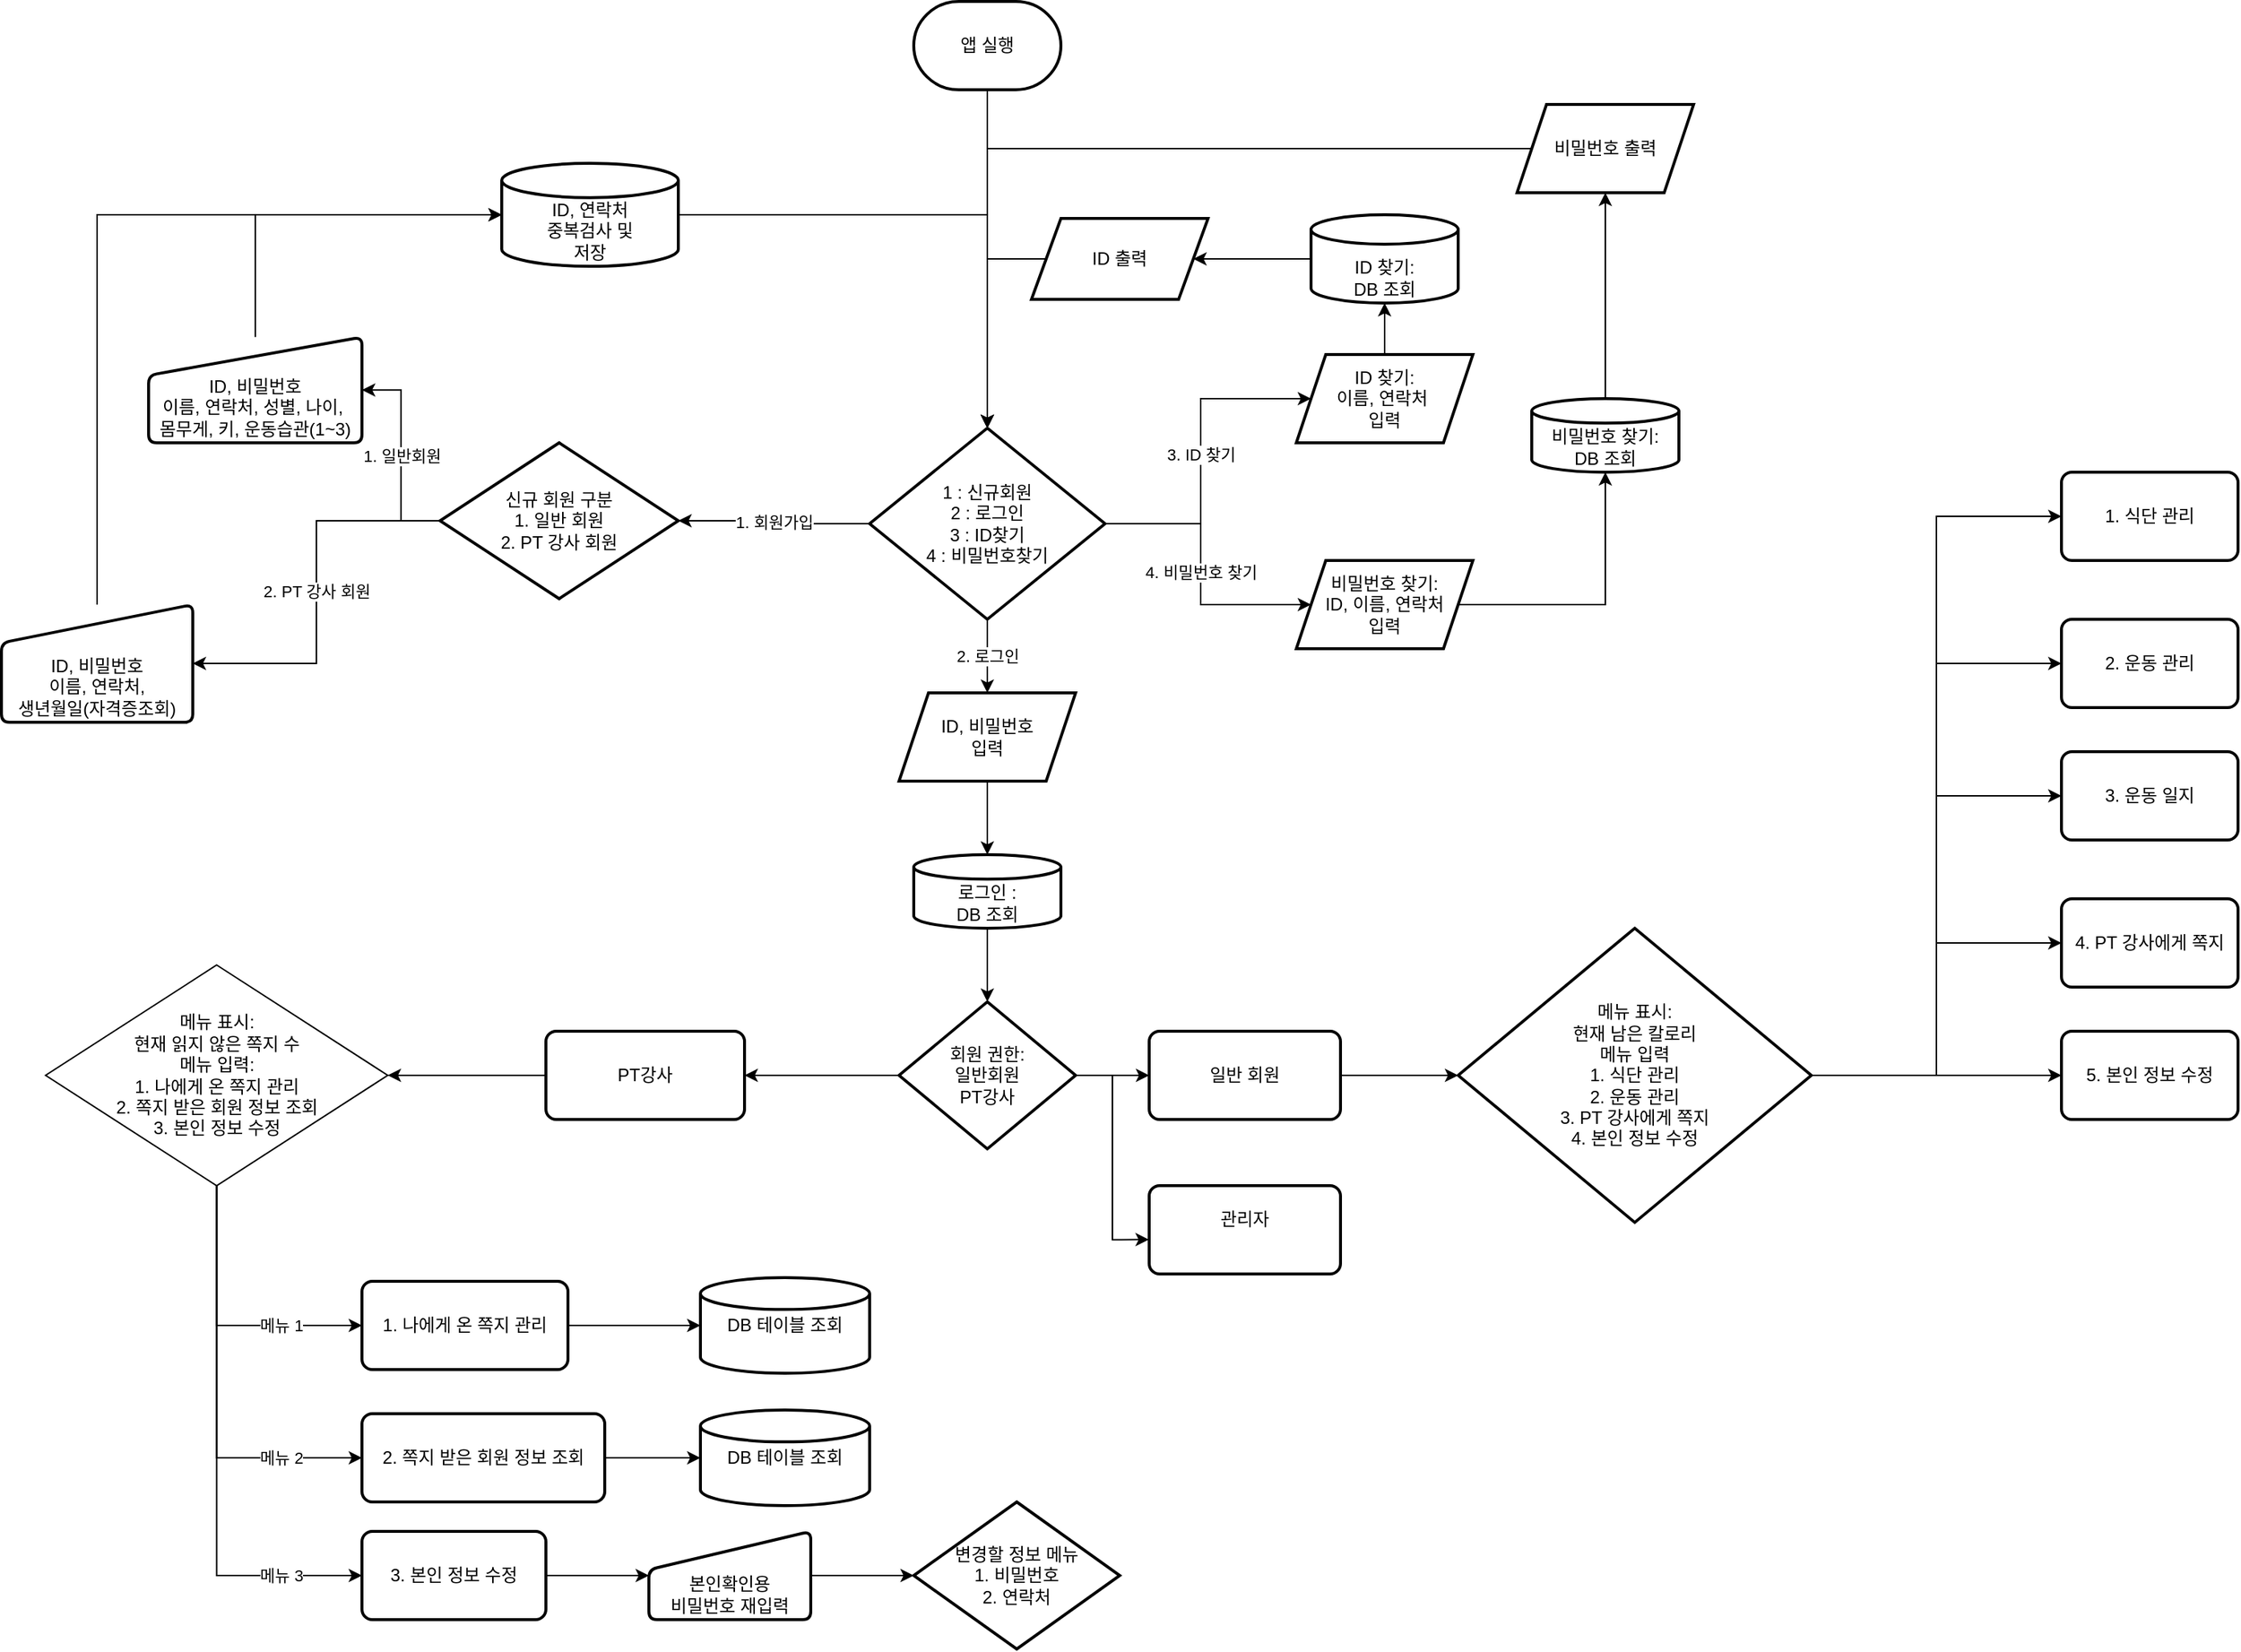<mxfile version="24.6.4" type="device">
  <diagram name="페이지-1" id="w-7bJfR7nvVKTc9TRFa_">
    <mxGraphModel dx="1582" dy="1771" grid="1" gridSize="10" guides="1" tooltips="1" connect="1" arrows="1" fold="1" page="1" pageScale="1" pageWidth="827" pageHeight="1169" math="0" shadow="0">
      <root>
        <mxCell id="0" />
        <mxCell id="1" parent="0" />
        <mxCell id="rBv40_DbePplf0dnozrN-10" value="" style="edgeStyle=orthogonalEdgeStyle;rounded=0;orthogonalLoop=1;jettySize=auto;html=1;" parent="1" source="rBv40_DbePplf0dnozrN-1" target="rBv40_DbePplf0dnozrN-2" edge="1">
          <mxGeometry relative="1" as="geometry" />
        </mxCell>
        <mxCell id="rBv40_DbePplf0dnozrN-1" value="앱 실행" style="strokeWidth=2;html=1;shape=mxgraph.flowchart.terminator;whiteSpace=wrap;" parent="1" vertex="1">
          <mxGeometry x="100" y="-80" width="100" height="60" as="geometry" />
        </mxCell>
        <mxCell id="rBv40_DbePplf0dnozrN-6" value="1. 회원가입" style="edgeStyle=orthogonalEdgeStyle;rounded=0;orthogonalLoop=1;jettySize=auto;html=1;" parent="1" source="rBv40_DbePplf0dnozrN-2" target="rBv40_DbePplf0dnozrN-3" edge="1">
          <mxGeometry relative="1" as="geometry" />
        </mxCell>
        <mxCell id="rBv40_DbePplf0dnozrN-12" value="2. 로그인" style="edgeStyle=orthogonalEdgeStyle;rounded=0;orthogonalLoop=1;jettySize=auto;html=1;" parent="1" source="rBv40_DbePplf0dnozrN-2" target="rBv40_DbePplf0dnozrN-11" edge="1">
          <mxGeometry relative="1" as="geometry" />
        </mxCell>
        <mxCell id="rBv40_DbePplf0dnozrN-14" value="3. ID 찾기" style="edgeStyle=orthogonalEdgeStyle;rounded=0;orthogonalLoop=1;jettySize=auto;html=1;" parent="1" source="rBv40_DbePplf0dnozrN-2" target="rBv40_DbePplf0dnozrN-13" edge="1">
          <mxGeometry relative="1" as="geometry" />
        </mxCell>
        <mxCell id="rBv40_DbePplf0dnozrN-16" value="4. 비밀번호 찾기" style="edgeStyle=orthogonalEdgeStyle;rounded=0;orthogonalLoop=1;jettySize=auto;html=1;" parent="1" source="rBv40_DbePplf0dnozrN-2" target="rBv40_DbePplf0dnozrN-15" edge="1">
          <mxGeometry relative="1" as="geometry" />
        </mxCell>
        <mxCell id="rBv40_DbePplf0dnozrN-2" value="&lt;div&gt;1 : 신규회원&lt;/div&gt;&lt;div&gt;2 : 로그인&lt;/div&gt;&lt;div&gt;3 : ID찾기&lt;/div&gt;&lt;div&gt;4 : 비밀번호찾기&lt;/div&gt;" style="strokeWidth=2;html=1;shape=mxgraph.flowchart.decision;whiteSpace=wrap;rounded=1;size=26;arcSize=11;verticalAlign=middle;align=center;" parent="1" vertex="1">
          <mxGeometry x="70" y="210" width="160" height="130" as="geometry" />
        </mxCell>
        <mxCell id="WP8uK_1YEPMtT4Iq28Pu-6" value="1. 일반회원" style="edgeStyle=orthogonalEdgeStyle;rounded=0;orthogonalLoop=1;jettySize=auto;html=1;exitX=0;exitY=0.5;exitDx=0;exitDy=0;entryX=1;entryY=0.5;entryDx=0;entryDy=0;" parent="1" source="rBv40_DbePplf0dnozrN-3" target="WP8uK_1YEPMtT4Iq28Pu-5" edge="1">
          <mxGeometry relative="1" as="geometry" />
        </mxCell>
        <mxCell id="WP8uK_1YEPMtT4Iq28Pu-8" value="2. PT 강사 회원" style="edgeStyle=orthogonalEdgeStyle;rounded=0;orthogonalLoop=1;jettySize=auto;html=1;entryX=1;entryY=0.5;entryDx=0;entryDy=0;" parent="1" source="rBv40_DbePplf0dnozrN-3" target="WP8uK_1YEPMtT4Iq28Pu-7" edge="1">
          <mxGeometry relative="1" as="geometry" />
        </mxCell>
        <mxCell id="rBv40_DbePplf0dnozrN-3" value="신규 회원 구분&lt;div&gt;1. 일반 회원&lt;/div&gt;&lt;div&gt;2. PT 강사 회원&lt;/div&gt;" style="shape=mxgraph.flowchart.decision;html=1;strokeWidth=2;whiteSpace=wrap;rounded=1;arcSize=11;size=26;" parent="1" vertex="1">
          <mxGeometry x="-221.94" y="220" width="161.94" height="106" as="geometry" />
        </mxCell>
        <mxCell id="rBv40_DbePplf0dnozrN-9" value="" style="edgeStyle=orthogonalEdgeStyle;rounded=0;orthogonalLoop=1;jettySize=auto;html=1;exitX=1;exitY=0.5;exitDx=0;exitDy=0;entryX=0.5;entryY=0;entryDx=0;entryDy=0;entryPerimeter=0;" parent="1" source="rBv40_DbePplf0dnozrN-29" target="rBv40_DbePplf0dnozrN-2" edge="1">
          <mxGeometry relative="1" as="geometry">
            <mxPoint x="-20" y="107.5" as="sourcePoint" />
          </mxGeometry>
        </mxCell>
        <mxCell id="rBv40_DbePplf0dnozrN-39" style="edgeStyle=orthogonalEdgeStyle;rounded=0;orthogonalLoop=1;jettySize=auto;html=1;exitX=0.5;exitY=1;exitDx=0;exitDy=0;entryX=0.5;entryY=0;entryDx=0;entryDy=0;" parent="1" source="rBv40_DbePplf0dnozrN-11" target="rBv40_DbePplf0dnozrN-35" edge="1">
          <mxGeometry relative="1" as="geometry" />
        </mxCell>
        <mxCell id="rBv40_DbePplf0dnozrN-11" value="ID, 비밀번호&lt;div&gt;입력&lt;/div&gt;" style="shape=parallelogram;perimeter=parallelogramPerimeter;whiteSpace=wrap;html=1;fixedSize=1;strokeWidth=2;" parent="1" vertex="1">
          <mxGeometry x="90" y="390" width="120" height="60" as="geometry" />
        </mxCell>
        <mxCell id="rBv40_DbePplf0dnozrN-18" value="" style="edgeStyle=orthogonalEdgeStyle;rounded=0;orthogonalLoop=1;jettySize=auto;html=1;entryX=0.5;entryY=1;entryDx=0;entryDy=0;" parent="1" source="rBv40_DbePplf0dnozrN-13" target="rBv40_DbePplf0dnozrN-25" edge="1">
          <mxGeometry relative="1" as="geometry" />
        </mxCell>
        <mxCell id="rBv40_DbePplf0dnozrN-13" value="ID 찾기:&lt;div&gt;이름, 연락처&amp;nbsp;&lt;/div&gt;&lt;div&gt;입력&lt;/div&gt;" style="shape=parallelogram;perimeter=parallelogramPerimeter;whiteSpace=wrap;html=1;fixedSize=1;strokeWidth=2;" parent="1" vertex="1">
          <mxGeometry x="360" y="160" width="120" height="60" as="geometry" />
        </mxCell>
        <mxCell id="rBv40_DbePplf0dnozrN-21" value="" style="edgeStyle=orthogonalEdgeStyle;rounded=0;orthogonalLoop=1;jettySize=auto;html=1;" parent="1" source="rBv40_DbePplf0dnozrN-24" target="rBv40_DbePplf0dnozrN-20" edge="1">
          <mxGeometry relative="1" as="geometry" />
        </mxCell>
        <mxCell id="rBv40_DbePplf0dnozrN-15" value="비밀번호 찾기:&lt;br&gt;ID, 이름, 연락처&lt;div&gt;입력&lt;/div&gt;" style="shape=parallelogram;perimeter=parallelogramPerimeter;whiteSpace=wrap;html=1;fixedSize=1;strokeWidth=2;" parent="1" vertex="1">
          <mxGeometry x="360" y="300" width="120" height="60" as="geometry" />
        </mxCell>
        <mxCell id="rBv40_DbePplf0dnozrN-17" value="ID 출력" style="shape=parallelogram;perimeter=parallelogramPerimeter;whiteSpace=wrap;html=1;fixedSize=1;strokeWidth=2;" parent="1" vertex="1">
          <mxGeometry x="180" y="67.5" width="120" height="55" as="geometry" />
        </mxCell>
        <mxCell id="rBv40_DbePplf0dnozrN-20" value="비밀번호 출력" style="shape=parallelogram;perimeter=parallelogramPerimeter;whiteSpace=wrap;html=1;fixedSize=1;strokeWidth=2;" parent="1" vertex="1">
          <mxGeometry x="510" y="-10" width="120" height="60" as="geometry" />
        </mxCell>
        <mxCell id="rBv40_DbePplf0dnozrN-22" style="edgeStyle=orthogonalEdgeStyle;rounded=0;orthogonalLoop=1;jettySize=auto;html=1;exitX=0;exitY=0.5;exitDx=0;exitDy=0;entryX=0.5;entryY=0;entryDx=0;entryDy=0;entryPerimeter=0;" parent="1" source="rBv40_DbePplf0dnozrN-20" target="rBv40_DbePplf0dnozrN-2" edge="1">
          <mxGeometry relative="1" as="geometry" />
        </mxCell>
        <mxCell id="rBv40_DbePplf0dnozrN-23" value="" style="edgeStyle=orthogonalEdgeStyle;rounded=0;orthogonalLoop=1;jettySize=auto;html=1;" parent="1" source="rBv40_DbePplf0dnozrN-15" target="rBv40_DbePplf0dnozrN-24" edge="1">
          <mxGeometry relative="1" as="geometry">
            <mxPoint x="450" y="330" as="sourcePoint" />
            <mxPoint x="550" y="80" as="targetPoint" />
          </mxGeometry>
        </mxCell>
        <mxCell id="rBv40_DbePplf0dnozrN-24" value="&lt;div&gt;비밀번호 찾기:&lt;/div&gt;DB 조회" style="rounded=1;whiteSpace=wrap;html=1;absoluteArcSize=1;arcSize=14;strokeWidth=2;shape=mxgraph.flowchart.database;verticalAlign=bottom;" parent="1" vertex="1">
          <mxGeometry x="520" y="190" width="100" height="50" as="geometry" />
        </mxCell>
        <mxCell id="rBv40_DbePplf0dnozrN-27" style="edgeStyle=orthogonalEdgeStyle;rounded=0;orthogonalLoop=1;jettySize=auto;html=1;exitX=0;exitY=0.5;exitDx=0;exitDy=0;entryX=1;entryY=0.5;entryDx=0;entryDy=0;" parent="1" source="rBv40_DbePplf0dnozrN-25" target="rBv40_DbePplf0dnozrN-17" edge="1">
          <mxGeometry relative="1" as="geometry" />
        </mxCell>
        <mxCell id="rBv40_DbePplf0dnozrN-25" value="&lt;div&gt;ID 찾기:&lt;/div&gt;DB 조회" style="rounded=1;whiteSpace=wrap;html=1;absoluteArcSize=1;arcSize=14;strokeWidth=2;shape=mxgraph.flowchart.database;verticalAlign=bottom;horizontal=1;" parent="1" vertex="1">
          <mxGeometry x="370" y="65" width="100" height="60" as="geometry" />
        </mxCell>
        <mxCell id="rBv40_DbePplf0dnozrN-29" value="&lt;div&gt;ID, 연락처&lt;/div&gt;&lt;div&gt;중복검사 및&lt;/div&gt;&lt;div&gt;저장&lt;/div&gt;" style="rounded=1;whiteSpace=wrap;html=1;absoluteArcSize=1;arcSize=14;strokeWidth=2;shape=mxgraph.flowchart.database;verticalAlign=bottom;" parent="1" vertex="1">
          <mxGeometry x="-180" y="30" width="120" height="70" as="geometry" />
        </mxCell>
        <mxCell id="rBv40_DbePplf0dnozrN-32" style="edgeStyle=orthogonalEdgeStyle;rounded=0;orthogonalLoop=1;jettySize=auto;html=1;entryX=0.5;entryY=0;entryDx=0;entryDy=0;entryPerimeter=0;exitX=0;exitY=0.5;exitDx=0;exitDy=0;" parent="1" source="rBv40_DbePplf0dnozrN-17" target="rBv40_DbePplf0dnozrN-2" edge="1">
          <mxGeometry relative="1" as="geometry">
            <Array as="points">
              <mxPoint x="150" y="95" />
            </Array>
          </mxGeometry>
        </mxCell>
        <mxCell id="rBv40_DbePplf0dnozrN-41" value="" style="edgeStyle=orthogonalEdgeStyle;rounded=0;orthogonalLoop=1;jettySize=auto;html=1;" parent="1" source="rBv40_DbePplf0dnozrN-35" target="rBv40_DbePplf0dnozrN-40" edge="1">
          <mxGeometry relative="1" as="geometry" />
        </mxCell>
        <mxCell id="rBv40_DbePplf0dnozrN-35" value="로그인 :&lt;div&gt;DB 조회&lt;/div&gt;" style="rounded=1;whiteSpace=wrap;html=1;absoluteArcSize=1;arcSize=14;strokeWidth=2;shape=mxgraph.flowchart.database;verticalAlign=bottom;" parent="1" vertex="1">
          <mxGeometry x="100" y="500" width="100" height="50" as="geometry" />
        </mxCell>
        <mxCell id="WP8uK_1YEPMtT4Iq28Pu-3" style="edgeStyle=orthogonalEdgeStyle;rounded=0;orthogonalLoop=1;jettySize=auto;html=1;exitX=1;exitY=0.5;exitDx=0;exitDy=0;exitPerimeter=0;" parent="1" source="rBv40_DbePplf0dnozrN-40" target="WP8uK_1YEPMtT4Iq28Pu-1" edge="1">
          <mxGeometry relative="1" as="geometry" />
        </mxCell>
        <mxCell id="WP8uK_1YEPMtT4Iq28Pu-4" style="edgeStyle=orthogonalEdgeStyle;rounded=0;orthogonalLoop=1;jettySize=auto;html=1;exitX=0;exitY=0.5;exitDx=0;exitDy=0;exitPerimeter=0;entryX=0;entryY=0.5;entryDx=0;entryDy=0;" parent="1" source="rBv40_DbePplf0dnozrN-40" target="WP8uK_1YEPMtT4Iq28Pu-2" edge="1">
          <mxGeometry relative="1" as="geometry" />
        </mxCell>
        <mxCell id="rBv40_DbePplf0dnozrN-40" value="회원 권한:&lt;div&gt;일반회원&lt;/div&gt;&lt;div&gt;PT강사&lt;/div&gt;" style="strokeWidth=2;html=1;shape=mxgraph.flowchart.decision;whiteSpace=wrap;" parent="1" vertex="1">
          <mxGeometry x="90" y="600" width="120" height="100" as="geometry" />
        </mxCell>
        <mxCell id="WP8uK_1YEPMtT4Iq28Pu-22" style="edgeStyle=orthogonalEdgeStyle;rounded=0;orthogonalLoop=1;jettySize=auto;html=1;entryX=0;entryY=0.5;entryDx=0;entryDy=0;" parent="1" source="WP8uK_1YEPMtT4Iq28Pu-1" target="WP8uK_1YEPMtT4Iq28Pu-21" edge="1">
          <mxGeometry relative="1" as="geometry" />
        </mxCell>
        <mxCell id="WP8uK_1YEPMtT4Iq28Pu-1" value="일반 회원" style="rounded=1;whiteSpace=wrap;html=1;absoluteArcSize=1;arcSize=14;strokeWidth=2;" parent="1" vertex="1">
          <mxGeometry x="260" y="620" width="130" height="60" as="geometry" />
        </mxCell>
        <mxCell id="WP8uK_1YEPMtT4Iq28Pu-24" value="" style="edgeStyle=orthogonalEdgeStyle;rounded=0;orthogonalLoop=1;jettySize=auto;html=1;" parent="1" source="WP8uK_1YEPMtT4Iq28Pu-2" target="WP8uK_1YEPMtT4Iq28Pu-23" edge="1">
          <mxGeometry relative="1" as="geometry" />
        </mxCell>
        <mxCell id="WP8uK_1YEPMtT4Iq28Pu-2" value="PT강사" style="rounded=1;whiteSpace=wrap;html=1;direction=west;absoluteArcSize=1;arcSize=14;strokeWidth=2;" parent="1" vertex="1">
          <mxGeometry x="-150" y="620" width="135" height="60" as="geometry" />
        </mxCell>
        <mxCell id="WP8uK_1YEPMtT4Iq28Pu-5" value="ID, 비밀번호&lt;div&gt;이름, 연락처,&amp;nbsp;&lt;span style=&quot;background-color: initial;&quot;&gt;성별, 나이,&amp;nbsp;&lt;/span&gt;&lt;/div&gt;&lt;div&gt;몸무게, 키,&amp;nbsp;&lt;span style=&quot;background-color: initial;&quot;&gt;운동습관(1~3)&lt;/span&gt;&lt;/div&gt;" style="html=1;strokeWidth=2;shape=manualInput;whiteSpace=wrap;rounded=1;size=26;arcSize=11;verticalAlign=bottom;" parent="1" vertex="1">
          <mxGeometry x="-420" y="148.15" width="145" height="71.85" as="geometry" />
        </mxCell>
        <mxCell id="WP8uK_1YEPMtT4Iq28Pu-7" value="ID, 비밀번호&lt;div&gt;이름, 연락처,&lt;/div&gt;&lt;div&gt;생년월일(자격증조회)&lt;/div&gt;" style="html=1;strokeWidth=2;shape=manualInput;whiteSpace=wrap;rounded=1;size=26;arcSize=11;verticalAlign=bottom;" parent="1" vertex="1">
          <mxGeometry x="-520" y="330" width="130" height="80" as="geometry" />
        </mxCell>
        <mxCell id="WP8uK_1YEPMtT4Iq28Pu-13" style="edgeStyle=orthogonalEdgeStyle;rounded=0;orthogonalLoop=1;jettySize=auto;html=1;exitX=0.5;exitY=0;exitDx=0;exitDy=0;entryX=0;entryY=0.5;entryDx=0;entryDy=0;entryPerimeter=0;" parent="1" source="WP8uK_1YEPMtT4Iq28Pu-7" target="rBv40_DbePplf0dnozrN-29" edge="1">
          <mxGeometry relative="1" as="geometry" />
        </mxCell>
        <mxCell id="WP8uK_1YEPMtT4Iq28Pu-14" style="edgeStyle=orthogonalEdgeStyle;rounded=0;orthogonalLoop=1;jettySize=auto;html=1;exitX=0.5;exitY=0;exitDx=0;exitDy=0;entryX=0;entryY=0.5;entryDx=0;entryDy=0;entryPerimeter=0;" parent="1" source="WP8uK_1YEPMtT4Iq28Pu-5" target="rBv40_DbePplf0dnozrN-29" edge="1">
          <mxGeometry relative="1" as="geometry" />
        </mxCell>
        <mxCell id="WP8uK_1YEPMtT4Iq28Pu-33" style="edgeStyle=orthogonalEdgeStyle;rounded=0;orthogonalLoop=1;jettySize=auto;html=1;entryX=0;entryY=0.5;entryDx=0;entryDy=0;" parent="1" source="WP8uK_1YEPMtT4Iq28Pu-21" target="WP8uK_1YEPMtT4Iq28Pu-29" edge="1">
          <mxGeometry relative="1" as="geometry" />
        </mxCell>
        <mxCell id="WP8uK_1YEPMtT4Iq28Pu-34" style="edgeStyle=orthogonalEdgeStyle;rounded=0;orthogonalLoop=1;jettySize=auto;html=1;entryX=0;entryY=0.5;entryDx=0;entryDy=0;" parent="1" source="WP8uK_1YEPMtT4Iq28Pu-21" target="WP8uK_1YEPMtT4Iq28Pu-30" edge="1">
          <mxGeometry relative="1" as="geometry" />
        </mxCell>
        <mxCell id="WP8uK_1YEPMtT4Iq28Pu-35" style="edgeStyle=orthogonalEdgeStyle;rounded=0;orthogonalLoop=1;jettySize=auto;html=1;entryX=0;entryY=0.5;entryDx=0;entryDy=0;" parent="1" source="WP8uK_1YEPMtT4Iq28Pu-21" target="WP8uK_1YEPMtT4Iq28Pu-31" edge="1">
          <mxGeometry relative="1" as="geometry" />
        </mxCell>
        <mxCell id="WP8uK_1YEPMtT4Iq28Pu-36" style="edgeStyle=orthogonalEdgeStyle;rounded=0;orthogonalLoop=1;jettySize=auto;html=1;entryX=0;entryY=0.5;entryDx=0;entryDy=0;" parent="1" source="WP8uK_1YEPMtT4Iq28Pu-21" target="WP8uK_1YEPMtT4Iq28Pu-32" edge="1">
          <mxGeometry relative="1" as="geometry" />
        </mxCell>
        <mxCell id="WP8uK_1YEPMtT4Iq28Pu-38" style="edgeStyle=orthogonalEdgeStyle;rounded=0;orthogonalLoop=1;jettySize=auto;html=1;entryX=0;entryY=0.5;entryDx=0;entryDy=0;" parent="1" source="WP8uK_1YEPMtT4Iq28Pu-21" target="WP8uK_1YEPMtT4Iq28Pu-37" edge="1">
          <mxGeometry relative="1" as="geometry" />
        </mxCell>
        <mxCell id="WP8uK_1YEPMtT4Iq28Pu-21" value="&lt;div&gt;메뉴 표시:&lt;/div&gt;&lt;div&gt;현재 남은 칼로리&lt;/div&gt;메뉴 입력&lt;div&gt;1. 식단 관리&lt;/div&gt;&lt;div&gt;2. 운동 관리&lt;/div&gt;&lt;div&gt;3. PT 강사에게 쪽지&lt;/div&gt;&lt;div&gt;4. 본인 정보 수정&lt;/div&gt;" style="whiteSpace=wrap;html=1;strokeWidth=2;shape=mxgraph.flowchart.decision;" parent="1" vertex="1">
          <mxGeometry x="470" y="550" width="240" height="200" as="geometry" />
        </mxCell>
        <mxCell id="WP8uK_1YEPMtT4Iq28Pu-42" value="메뉴 1" style="edgeStyle=orthogonalEdgeStyle;rounded=0;orthogonalLoop=1;jettySize=auto;html=1;entryX=0;entryY=0.5;entryDx=0;entryDy=0;" parent="1" source="WP8uK_1YEPMtT4Iq28Pu-23" target="WP8uK_1YEPMtT4Iq28Pu-39" edge="1">
          <mxGeometry x="0.432" relative="1" as="geometry">
            <mxPoint as="offset" />
          </mxGeometry>
        </mxCell>
        <mxCell id="WP8uK_1YEPMtT4Iq28Pu-43" value="메뉴 3" style="edgeStyle=orthogonalEdgeStyle;rounded=0;orthogonalLoop=1;jettySize=auto;html=1;entryX=0;entryY=0.5;entryDx=0;entryDy=0;" parent="1" source="WP8uK_1YEPMtT4Iq28Pu-23" target="WP8uK_1YEPMtT4Iq28Pu-40" edge="1">
          <mxGeometry x="0.698" relative="1" as="geometry">
            <mxPoint as="offset" />
          </mxGeometry>
        </mxCell>
        <mxCell id="WP8uK_1YEPMtT4Iq28Pu-44" value="메뉴 2" style="edgeStyle=orthogonalEdgeStyle;rounded=0;orthogonalLoop=1;jettySize=auto;html=1;entryX=0;entryY=0.5;entryDx=0;entryDy=0;" parent="1" source="WP8uK_1YEPMtT4Iq28Pu-23" target="WP8uK_1YEPMtT4Iq28Pu-41" edge="1">
          <mxGeometry x="0.612" relative="1" as="geometry">
            <mxPoint as="offset" />
          </mxGeometry>
        </mxCell>
        <mxCell id="WP8uK_1YEPMtT4Iq28Pu-23" value="메뉴 표시:&lt;div&gt;현재 읽지 않은 쪽지 수&lt;/div&gt;&lt;div&gt;메뉴 입력:&lt;/div&gt;&lt;div&gt;1. 나에게 온 쪽지 관리&lt;/div&gt;&lt;div&gt;2. 쪽지 받은 회원 정보 조회&lt;/div&gt;&lt;div&gt;3. 본인 정보 수정&lt;/div&gt;" style="whiteSpace=wrap;html=1;rounded=0;shape=rhombus;perimeter=rhombusPerimeter;" parent="1" vertex="1">
          <mxGeometry x="-490" y="575" width="232.5" height="150" as="geometry" />
        </mxCell>
        <mxCell id="WP8uK_1YEPMtT4Iq28Pu-29" value="1. 식단 관리" style="rounded=1;whiteSpace=wrap;html=1;absoluteArcSize=1;arcSize=14;strokeWidth=2;" parent="1" vertex="1">
          <mxGeometry x="880" y="240" width="120" height="60" as="geometry" />
        </mxCell>
        <mxCell id="WP8uK_1YEPMtT4Iq28Pu-30" value="2. 운동 관리" style="rounded=1;whiteSpace=wrap;html=1;absoluteArcSize=1;arcSize=14;strokeWidth=2;" parent="1" vertex="1">
          <mxGeometry x="880" y="340" width="120" height="60" as="geometry" />
        </mxCell>
        <mxCell id="WP8uK_1YEPMtT4Iq28Pu-31" value="3. 운동 일지" style="rounded=1;whiteSpace=wrap;html=1;absoluteArcSize=1;arcSize=14;strokeWidth=2;" parent="1" vertex="1">
          <mxGeometry x="880" y="430" width="120" height="60" as="geometry" />
        </mxCell>
        <mxCell id="WP8uK_1YEPMtT4Iq28Pu-32" value="4. PT 강사에게 쪽지" style="rounded=1;whiteSpace=wrap;html=1;absoluteArcSize=1;arcSize=14;strokeWidth=2;" parent="1" vertex="1">
          <mxGeometry x="880" y="530" width="120" height="60" as="geometry" />
        </mxCell>
        <mxCell id="WP8uK_1YEPMtT4Iq28Pu-37" value="5. 본인 정보 수정" style="rounded=1;whiteSpace=wrap;html=1;absoluteArcSize=1;arcSize=14;strokeWidth=2;" parent="1" vertex="1">
          <mxGeometry x="880" y="620" width="120" height="60" as="geometry" />
        </mxCell>
        <mxCell id="xza1wipvMu-xcJCYFXXS-4" value="" style="edgeStyle=orthogonalEdgeStyle;rounded=0;orthogonalLoop=1;jettySize=auto;html=1;" parent="1" source="WP8uK_1YEPMtT4Iq28Pu-39" target="xza1wipvMu-xcJCYFXXS-3" edge="1">
          <mxGeometry relative="1" as="geometry" />
        </mxCell>
        <mxCell id="WP8uK_1YEPMtT4Iq28Pu-39" value="1. 나에게 온 쪽지 관리" style="rounded=1;whiteSpace=wrap;html=1;absoluteArcSize=1;arcSize=14;strokeWidth=2;" parent="1" vertex="1">
          <mxGeometry x="-275" y="790" width="140" height="60" as="geometry" />
        </mxCell>
        <mxCell id="xza1wipvMu-xcJCYFXXS-8" value="" style="edgeStyle=orthogonalEdgeStyle;rounded=0;orthogonalLoop=1;jettySize=auto;html=1;" parent="1" source="WP8uK_1YEPMtT4Iq28Pu-40" target="xza1wipvMu-xcJCYFXXS-7" edge="1">
          <mxGeometry relative="1" as="geometry" />
        </mxCell>
        <mxCell id="WP8uK_1YEPMtT4Iq28Pu-40" value="3. 본인 정보 수정" style="rounded=1;whiteSpace=wrap;html=1;absoluteArcSize=1;arcSize=14;strokeWidth=2;" parent="1" vertex="1">
          <mxGeometry x="-275" y="960" width="125" height="60" as="geometry" />
        </mxCell>
        <mxCell id="xza1wipvMu-xcJCYFXXS-6" value="" style="edgeStyle=orthogonalEdgeStyle;rounded=0;orthogonalLoop=1;jettySize=auto;html=1;" parent="1" source="WP8uK_1YEPMtT4Iq28Pu-41" target="xza1wipvMu-xcJCYFXXS-5" edge="1">
          <mxGeometry relative="1" as="geometry" />
        </mxCell>
        <mxCell id="WP8uK_1YEPMtT4Iq28Pu-41" value="2. 쪽지 받은 회원 정보 조회" style="rounded=1;whiteSpace=wrap;html=1;absoluteArcSize=1;arcSize=14;strokeWidth=2;" parent="1" vertex="1">
          <mxGeometry x="-275" y="880" width="165" height="60" as="geometry" />
        </mxCell>
        <mxCell id="xza1wipvMu-xcJCYFXXS-3" value="DB 테이블 조회" style="strokeWidth=2;html=1;shape=mxgraph.flowchart.database;whiteSpace=wrap;" parent="1" vertex="1">
          <mxGeometry x="-45" y="787.5" width="115" height="65" as="geometry" />
        </mxCell>
        <mxCell id="xza1wipvMu-xcJCYFXXS-5" value="DB 테이블 조회" style="strokeWidth=2;html=1;shape=mxgraph.flowchart.database;whiteSpace=wrap;" parent="1" vertex="1">
          <mxGeometry x="-45" y="877.5" width="115" height="65" as="geometry" />
        </mxCell>
        <mxCell id="xza1wipvMu-xcJCYFXXS-10" value="" style="edgeStyle=orthogonalEdgeStyle;rounded=0;orthogonalLoop=1;jettySize=auto;html=1;" parent="1" source="xza1wipvMu-xcJCYFXXS-7" target="xza1wipvMu-xcJCYFXXS-9" edge="1">
          <mxGeometry relative="1" as="geometry" />
        </mxCell>
        <mxCell id="xza1wipvMu-xcJCYFXXS-7" value="본인확인용&lt;div&gt;비밀번호 재입력&lt;/div&gt;" style="html=1;strokeWidth=2;shape=manualInput;whiteSpace=wrap;rounded=1;size=26;arcSize=11;verticalAlign=bottom;" parent="1" vertex="1">
          <mxGeometry x="-80" y="960" width="110" height="60" as="geometry" />
        </mxCell>
        <mxCell id="xza1wipvMu-xcJCYFXXS-9" value="&lt;div&gt;변경할 정보 메뉴&lt;/div&gt;1. 비밀번호&lt;div&gt;2. 연락처&lt;/div&gt;" style="strokeWidth=2;html=1;shape=mxgraph.flowchart.decision;whiteSpace=wrap;" parent="1" vertex="1">
          <mxGeometry x="100" y="940" width="140" height="100" as="geometry" />
        </mxCell>
        <mxCell id="xza1wipvMu-xcJCYFXXS-11" value="관리자&lt;div&gt;&lt;br&gt;&lt;/div&gt;" style="rounded=1;whiteSpace=wrap;html=1;absoluteArcSize=1;arcSize=14;strokeWidth=2;" parent="1" vertex="1">
          <mxGeometry x="260" y="725" width="130" height="60" as="geometry" />
        </mxCell>
        <mxCell id="xza1wipvMu-xcJCYFXXS-12" style="edgeStyle=orthogonalEdgeStyle;rounded=0;orthogonalLoop=1;jettySize=auto;html=1;entryX=-0.002;entryY=0.611;entryDx=0;entryDy=0;entryPerimeter=0;" parent="1" source="rBv40_DbePplf0dnozrN-40" target="xza1wipvMu-xcJCYFXXS-11" edge="1">
          <mxGeometry relative="1" as="geometry" />
        </mxCell>
      </root>
    </mxGraphModel>
  </diagram>
</mxfile>
